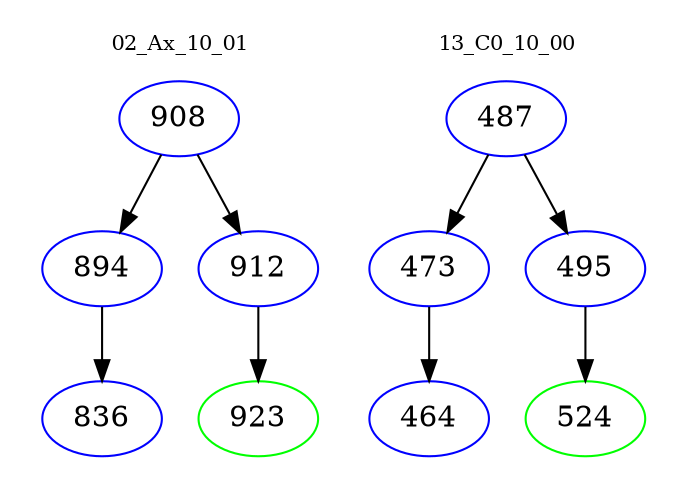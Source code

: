 digraph{
subgraph cluster_0 {
color = white
label = "02_Ax_10_01";
fontsize=10;
T0_908 [label="908", color="blue"]
T0_908 -> T0_894 [color="black"]
T0_894 [label="894", color="blue"]
T0_894 -> T0_836 [color="black"]
T0_836 [label="836", color="blue"]
T0_908 -> T0_912 [color="black"]
T0_912 [label="912", color="blue"]
T0_912 -> T0_923 [color="black"]
T0_923 [label="923", color="green"]
}
subgraph cluster_1 {
color = white
label = "13_C0_10_00";
fontsize=10;
T1_487 [label="487", color="blue"]
T1_487 -> T1_473 [color="black"]
T1_473 [label="473", color="blue"]
T1_473 -> T1_464 [color="black"]
T1_464 [label="464", color="blue"]
T1_487 -> T1_495 [color="black"]
T1_495 [label="495", color="blue"]
T1_495 -> T1_524 [color="black"]
T1_524 [label="524", color="green"]
}
}
